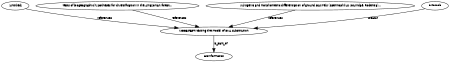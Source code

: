 digraph G {
size="3,3";
node [fontsize=7, fontname="Helvetica"];
edge [fontsize=7, fontname="Helvetica"];
node0 [label="MODELTEST: testing the model of DNA substitution", width=0.27433100247,height=0.27433100247];
node1 [label="[untitled]", width=0.27433100247,height=0.27433100247];
node2 [label="Tests of biogeographic hypotheses for diversification in the Amazonian forest...", width=0.27433100247,height=0.27433100247];
node3 [label="Multigenic and morphometric differentiation of ground squirrels (Spermophilus, Scuiridae, Rodentia)...", width=0.27433100247,height=0.27433100247];
node4 [label="D Posada", width=0.27433100247,height=0.27433100247];
node5 [label="Bioinformatics", width=0.27433100247,height=0.27433100247];
node1 -> node0 [label="references"];
node2 -> node0 [label="references"];
node3 -> node0 [label="references"];
node4 -> node0 [label="creator"];
node0 -> node5 [label="is_part_of"];
}

